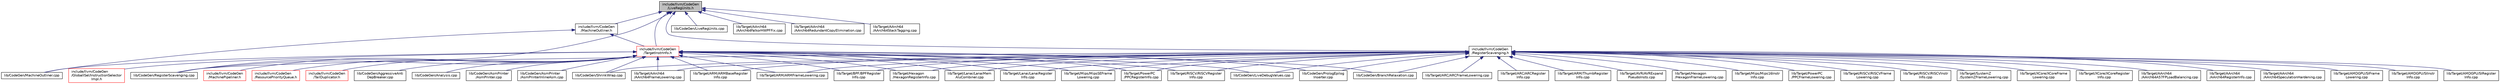 digraph "include/llvm/CodeGen/LiveRegUnits.h"
{
 // LATEX_PDF_SIZE
  bgcolor="transparent";
  edge [fontname="Helvetica",fontsize="10",labelfontname="Helvetica",labelfontsize="10"];
  node [fontname="Helvetica",fontsize="10",shape="box"];
  Node1 [label="include/llvm/CodeGen\l/LiveRegUnits.h",height=0.2,width=0.4,color="black", fillcolor="grey75", style="filled", fontcolor="black",tooltip="A set of register units."];
  Node1 -> Node2 [dir="back",color="midnightblue",fontsize="10",style="solid",fontname="Helvetica"];
  Node2 [label="include/llvm/CodeGen\l/MachineOutliner.h",height=0.2,width=0.4,color="black",URL="$MachineOutliner_8h.html",tooltip="Contains all data structures shared between the outliner implemented in MachineOutliner...."];
  Node2 -> Node3 [dir="back",color="midnightblue",fontsize="10",style="solid",fontname="Helvetica"];
  Node3 [label="include/llvm/CodeGen\l/TargetInstrInfo.h",height=0.2,width=0.4,color="red",URL="$TargetInstrInfo_8h.html",tooltip=" "];
  Node3 -> Node4 [dir="back",color="midnightblue",fontsize="10",style="solid",fontname="Helvetica"];
  Node4 [label="include/llvm/CodeGen\l/GlobalISel/InstructionSelector\lImpl.h",height=0.2,width=0.4,color="red",URL="$InstructionSelectorImpl_8h.html",tooltip=" "];
  Node3 -> Node10 [dir="back",color="midnightblue",fontsize="10",style="solid",fontname="Helvetica"];
  Node10 [label="include/llvm/CodeGen\l/MachinePipeliner.h",height=0.2,width=0.4,color="red",URL="$MachinePipeliner_8h.html",tooltip=" "];
  Node3 -> Node12 [dir="back",color="midnightblue",fontsize="10",style="solid",fontname="Helvetica"];
  Node12 [label="include/llvm/CodeGen\l/ResourcePriorityQueue.h",height=0.2,width=0.4,color="red",URL="$ResourcePriorityQueue_8h.html",tooltip=" "];
  Node3 -> Node15 [dir="back",color="midnightblue",fontsize="10",style="solid",fontname="Helvetica"];
  Node15 [label="include/llvm/CodeGen\l/TailDuplicator.h",height=0.2,width=0.4,color="red",URL="$TailDuplicator_8h.html",tooltip=" "];
  Node3 -> Node19 [dir="back",color="midnightblue",fontsize="10",style="solid",fontname="Helvetica"];
  Node19 [label="lib/CodeGen/AggressiveAnti\lDepBreaker.cpp",height=0.2,width=0.4,color="black",URL="$AggressiveAntiDepBreaker_8cpp.html",tooltip=" "];
  Node3 -> Node20 [dir="back",color="midnightblue",fontsize="10",style="solid",fontname="Helvetica"];
  Node20 [label="lib/CodeGen/Analysis.cpp",height=0.2,width=0.4,color="black",URL="$CodeGen_2Analysis_8cpp.html",tooltip=" "];
  Node3 -> Node21 [dir="back",color="midnightblue",fontsize="10",style="solid",fontname="Helvetica"];
  Node21 [label="lib/CodeGen/AsmPrinter\l/AsmPrinter.cpp",height=0.2,width=0.4,color="black",URL="$AsmPrinter_8cpp.html",tooltip=" "];
  Node3 -> Node22 [dir="back",color="midnightblue",fontsize="10",style="solid",fontname="Helvetica"];
  Node22 [label="lib/CodeGen/AsmPrinter\l/AsmPrinterInlineAsm.cpp",height=0.2,width=0.4,color="black",URL="$AsmPrinterInlineAsm_8cpp.html",tooltip=" "];
  Node3 -> Node25 [dir="back",color="midnightblue",fontsize="10",style="solid",fontname="Helvetica"];
  Node25 [label="lib/CodeGen/BranchRelaxation.cpp",height=0.2,width=0.4,color="black",URL="$BranchRelaxation_8cpp.html",tooltip=" "];
  Node3 -> Node43 [dir="back",color="midnightblue",fontsize="10",style="solid",fontname="Helvetica"];
  Node43 [label="lib/CodeGen/LiveDebugValues.cpp",height=0.2,width=0.4,color="black",URL="$LiveDebugValues_8cpp.html",tooltip=" "];
  Node3 -> Node57 [dir="back",color="midnightblue",fontsize="10",style="solid",fontname="Helvetica"];
  Node57 [label="lib/CodeGen/MachineOutliner.cpp",height=0.2,width=0.4,color="black",URL="$MachineOutliner_8cpp.html",tooltip="Replaces repeated sequences of instructions with function calls."];
  Node3 -> Node70 [dir="back",color="midnightblue",fontsize="10",style="solid",fontname="Helvetica"];
  Node70 [label="lib/CodeGen/PrologEpilog\lInserter.cpp",height=0.2,width=0.4,color="black",URL="$PrologEpilogInserter_8cpp.html",tooltip=" "];
  Node3 -> Node75 [dir="back",color="midnightblue",fontsize="10",style="solid",fontname="Helvetica"];
  Node75 [label="lib/CodeGen/RegisterScavenging.cpp",height=0.2,width=0.4,color="black",URL="$RegisterScavenging_8cpp.html",tooltip="This file implements the machine register scavenger."];
  Node3 -> Node88 [dir="back",color="midnightblue",fontsize="10",style="solid",fontname="Helvetica"];
  Node88 [label="lib/CodeGen/ShrinkWrap.cpp",height=0.2,width=0.4,color="black",URL="$ShrinkWrap_8cpp.html",tooltip=" "];
  Node3 -> Node105 [dir="back",color="midnightblue",fontsize="10",style="solid",fontname="Helvetica"];
  Node105 [label="lib/Target/AArch64\l/AArch64FrameLowering.cpp",height=0.2,width=0.4,color="black",URL="$AArch64FrameLowering_8cpp.html",tooltip=" "];
  Node3 -> Node244 [dir="back",color="midnightblue",fontsize="10",style="solid",fontname="Helvetica"];
  Node244 [label="lib/Target/ARM/ARMBaseRegister\lInfo.cpp",height=0.2,width=0.4,color="black",URL="$ARMBaseRegisterInfo_8cpp.html",tooltip=" "];
  Node3 -> Node252 [dir="back",color="midnightblue",fontsize="10",style="solid",fontname="Helvetica"];
  Node252 [label="lib/Target/ARM/ARMFrameLowering.cpp",height=0.2,width=0.4,color="black",URL="$ARMFrameLowering_8cpp.html",tooltip=" "];
  Node3 -> Node314 [dir="back",color="midnightblue",fontsize="10",style="solid",fontname="Helvetica"];
  Node314 [label="lib/Target/BPF/BPFRegister\lInfo.cpp",height=0.2,width=0.4,color="black",URL="$BPFRegisterInfo_8cpp.html",tooltip=" "];
  Node3 -> Node357 [dir="back",color="midnightblue",fontsize="10",style="solid",fontname="Helvetica"];
  Node357 [label="lib/Target/Hexagon\l/HexagonRegisterInfo.cpp",height=0.2,width=0.4,color="black",URL="$HexagonRegisterInfo_8cpp.html",tooltip=" "];
  Node3 -> Node383 [dir="back",color="midnightblue",fontsize="10",style="solid",fontname="Helvetica"];
  Node383 [label="lib/Target/Lanai/LanaiMem\lAluCombiner.cpp",height=0.2,width=0.4,color="black",URL="$LanaiMemAluCombiner_8cpp.html",tooltip=" "];
  Node3 -> Node377 [dir="back",color="midnightblue",fontsize="10",style="solid",fontname="Helvetica"];
  Node377 [label="lib/Target/Lanai/LanaiRegister\lInfo.cpp",height=0.2,width=0.4,color="black",URL="$LanaiRegisterInfo_8cpp.html",tooltip=" "];
  Node3 -> Node418 [dir="back",color="midnightblue",fontsize="10",style="solid",fontname="Helvetica"];
  Node418 [label="lib/Target/Mips/MipsSEFrame\lLowering.cpp",height=0.2,width=0.4,color="black",URL="$MipsSEFrameLowering_8cpp.html",tooltip=" "];
  Node3 -> Node489 [dir="back",color="midnightblue",fontsize="10",style="solid",fontname="Helvetica"];
  Node489 [label="lib/Target/PowerPC\l/PPCRegisterInfo.cpp",height=0.2,width=0.4,color="black",URL="$PPCRegisterInfo_8cpp.html",tooltip=" "];
  Node3 -> Node509 [dir="back",color="midnightblue",fontsize="10",style="solid",fontname="Helvetica"];
  Node509 [label="lib/Target/RISCV/RISCVRegister\lInfo.cpp",height=0.2,width=0.4,color="black",URL="$RISCVRegisterInfo_8cpp.html",tooltip=" "];
  Node2 -> Node57 [dir="back",color="midnightblue",fontsize="10",style="solid",fontname="Helvetica"];
  Node1 -> Node674 [dir="back",color="midnightblue",fontsize="10",style="solid",fontname="Helvetica"];
  Node674 [label="include/llvm/CodeGen\l/RegisterScavenging.h",height=0.2,width=0.4,color="black",URL="$RegisterScavenging_8h.html",tooltip="This file declares the machine register scavenger class."];
  Node674 -> Node25 [dir="back",color="midnightblue",fontsize="10",style="solid",fontname="Helvetica"];
  Node674 -> Node43 [dir="back",color="midnightblue",fontsize="10",style="solid",fontname="Helvetica"];
  Node674 -> Node70 [dir="back",color="midnightblue",fontsize="10",style="solid",fontname="Helvetica"];
  Node674 -> Node75 [dir="back",color="midnightblue",fontsize="10",style="solid",fontname="Helvetica"];
  Node674 -> Node88 [dir="back",color="midnightblue",fontsize="10",style="solid",fontname="Helvetica"];
  Node674 -> Node108 [dir="back",color="midnightblue",fontsize="10",style="solid",fontname="Helvetica"];
  Node108 [label="lib/Target/AArch64\l/AArch64A57FPLoadBalancing.cpp",height=0.2,width=0.4,color="black",URL="$AArch64A57FPLoadBalancing_8cpp.html",tooltip=" "];
  Node674 -> Node105 [dir="back",color="midnightblue",fontsize="10",style="solid",fontname="Helvetica"];
  Node674 -> Node117 [dir="back",color="midnightblue",fontsize="10",style="solid",fontname="Helvetica"];
  Node117 [label="lib/Target/AArch64\l/AArch64RegisterInfo.cpp",height=0.2,width=0.4,color="black",URL="$AArch64RegisterInfo_8cpp.html",tooltip=" "];
  Node674 -> Node119 [dir="back",color="midnightblue",fontsize="10",style="solid",fontname="Helvetica"];
  Node119 [label="lib/Target/AArch64\l/AArch64SpeculationHardening.cpp",height=0.2,width=0.4,color="black",URL="$AArch64SpeculationHardening_8cpp.html",tooltip=" "];
  Node674 -> Node203 [dir="back",color="midnightblue",fontsize="10",style="solid",fontname="Helvetica"];
  Node203 [label="lib/Target/AMDGPU/SIFrame\lLowering.cpp",height=0.2,width=0.4,color="black",URL="$SIFrameLowering_8cpp.html",tooltip=" "];
  Node674 -> Node206 [dir="back",color="midnightblue",fontsize="10",style="solid",fontname="Helvetica"];
  Node206 [label="lib/Target/AMDGPU/SIInstr\lInfo.cpp",height=0.2,width=0.4,color="black",URL="$SIInstrInfo_8cpp.html",tooltip="SI Implementation of TargetInstrInfo."];
  Node674 -> Node218 [dir="back",color="midnightblue",fontsize="10",style="solid",fontname="Helvetica"];
  Node218 [label="lib/Target/AMDGPU/SIRegister\lInfo.cpp",height=0.2,width=0.4,color="black",URL="$SIRegisterInfo_8cpp.html",tooltip="SI implementation of the TargetRegisterInfo class."];
  Node674 -> Node235 [dir="back",color="midnightblue",fontsize="10",style="solid",fontname="Helvetica"];
  Node235 [label="lib/Target/ARC/ARCFrameLowering.cpp",height=0.2,width=0.4,color="black",URL="$ARCFrameLowering_8cpp.html",tooltip=" "];
  Node674 -> Node232 [dir="back",color="midnightblue",fontsize="10",style="solid",fontname="Helvetica"];
  Node232 [label="lib/Target/ARC/ARCRegister\lInfo.cpp",height=0.2,width=0.4,color="black",URL="$ARCRegisterInfo_8cpp.html",tooltip=" "];
  Node674 -> Node244 [dir="back",color="midnightblue",fontsize="10",style="solid",fontname="Helvetica"];
  Node674 -> Node252 [dir="back",color="midnightblue",fontsize="10",style="solid",fontname="Helvetica"];
  Node674 -> Node283 [dir="back",color="midnightblue",fontsize="10",style="solid",fontname="Helvetica"];
  Node283 [label="lib/Target/ARM/ThumbRegister\lInfo.cpp",height=0.2,width=0.4,color="black",URL="$ThumbRegisterInfo_8cpp.html",tooltip=" "];
  Node674 -> Node290 [dir="back",color="midnightblue",fontsize="10",style="solid",fontname="Helvetica"];
  Node290 [label="lib/Target/AVR/AVRExpand\lPseudoInsts.cpp",height=0.2,width=0.4,color="black",URL="$AVRExpandPseudoInsts_8cpp.html",tooltip=" "];
  Node674 -> Node314 [dir="back",color="midnightblue",fontsize="10",style="solid",fontname="Helvetica"];
  Node674 -> Node335 [dir="back",color="midnightblue",fontsize="10",style="solid",fontname="Helvetica"];
  Node335 [label="lib/Target/Hexagon\l/HexagonFrameLowering.cpp",height=0.2,width=0.4,color="black",URL="$HexagonFrameLowering_8cpp.html",tooltip=" "];
  Node674 -> Node357 [dir="back",color="midnightblue",fontsize="10",style="solid",fontname="Helvetica"];
  Node674 -> Node383 [dir="back",color="midnightblue",fontsize="10",style="solid",fontname="Helvetica"];
  Node674 -> Node377 [dir="back",color="midnightblue",fontsize="10",style="solid",fontname="Helvetica"];
  Node674 -> Node409 [dir="back",color="midnightblue",fontsize="10",style="solid",fontname="Helvetica"];
  Node409 [label="lib/Target/Mips/Mips16Instr\lInfo.cpp",height=0.2,width=0.4,color="black",URL="$Mips16InstrInfo_8cpp.html",tooltip=" "];
  Node674 -> Node418 [dir="back",color="midnightblue",fontsize="10",style="solid",fontname="Helvetica"];
  Node674 -> Node474 [dir="back",color="midnightblue",fontsize="10",style="solid",fontname="Helvetica"];
  Node474 [label="lib/Target/PowerPC\l/PPCFrameLowering.cpp",height=0.2,width=0.4,color="black",URL="$PPCFrameLowering_8cpp.html",tooltip=" "];
  Node674 -> Node489 [dir="back",color="midnightblue",fontsize="10",style="solid",fontname="Helvetica"];
  Node674 -> Node507 [dir="back",color="midnightblue",fontsize="10",style="solid",fontname="Helvetica"];
  Node507 [label="lib/Target/RISCV/RISCVFrame\lLowering.cpp",height=0.2,width=0.4,color="black",URL="$RISCVFrameLowering_8cpp.html",tooltip=" "];
  Node674 -> Node505 [dir="back",color="midnightblue",fontsize="10",style="solid",fontname="Helvetica"];
  Node505 [label="lib/Target/RISCV/RISCVInstr\lInfo.cpp",height=0.2,width=0.4,color="black",URL="$RISCVInstrInfo_8cpp.html",tooltip=" "];
  Node674 -> Node509 [dir="back",color="midnightblue",fontsize="10",style="solid",fontname="Helvetica"];
  Node674 -> Node537 [dir="back",color="midnightblue",fontsize="10",style="solid",fontname="Helvetica"];
  Node537 [label="lib/Target/SystemZ\l/SystemZFrameLowering.cpp",height=0.2,width=0.4,color="black",URL="$SystemZFrameLowering_8cpp.html",tooltip=" "];
  Node674 -> Node660 [dir="back",color="midnightblue",fontsize="10",style="solid",fontname="Helvetica"];
  Node660 [label="lib/Target/XCore/XCoreFrame\lLowering.cpp",height=0.2,width=0.4,color="black",URL="$XCoreFrameLowering_8cpp.html",tooltip=" "];
  Node674 -> Node664 [dir="back",color="midnightblue",fontsize="10",style="solid",fontname="Helvetica"];
  Node664 [label="lib/Target/XCore/XCoreRegister\lInfo.cpp",height=0.2,width=0.4,color="black",URL="$XCoreRegisterInfo_8cpp.html",tooltip=" "];
  Node1 -> Node3 [dir="back",color="midnightblue",fontsize="10",style="solid",fontname="Helvetica"];
  Node1 -> Node675 [dir="back",color="midnightblue",fontsize="10",style="solid",fontname="Helvetica"];
  Node675 [label="lib/CodeGen/LiveRegUnits.cpp",height=0.2,width=0.4,color="black",URL="$LiveRegUnits_8cpp.html",tooltip=" "];
  Node1 -> Node75 [dir="back",color="midnightblue",fontsize="10",style="solid",fontname="Helvetica"];
  Node1 -> Node113 [dir="back",color="midnightblue",fontsize="10",style="solid",fontname="Helvetica"];
  Node113 [label="lib/Target/AArch64\l/AArch64FalkorHWPFFix.cpp",height=0.2,width=0.4,color="black",URL="$AArch64FalkorHWPFFix_8cpp.html",tooltip=" "];
  Node1 -> Node676 [dir="back",color="midnightblue",fontsize="10",style="solid",fontname="Helvetica"];
  Node676 [label="lib/Target/AArch64\l/AArch64RedundantCopyElimination.cpp",height=0.2,width=0.4,color="black",URL="$AArch64RedundantCopyElimination_8cpp.html",tooltip=" "];
  Node1 -> Node120 [dir="back",color="midnightblue",fontsize="10",style="solid",fontname="Helvetica"];
  Node120 [label="lib/Target/AArch64\l/AArch64StackTagging.cpp",height=0.2,width=0.4,color="black",URL="$AArch64StackTagging_8cpp.html",tooltip=" "];
}
